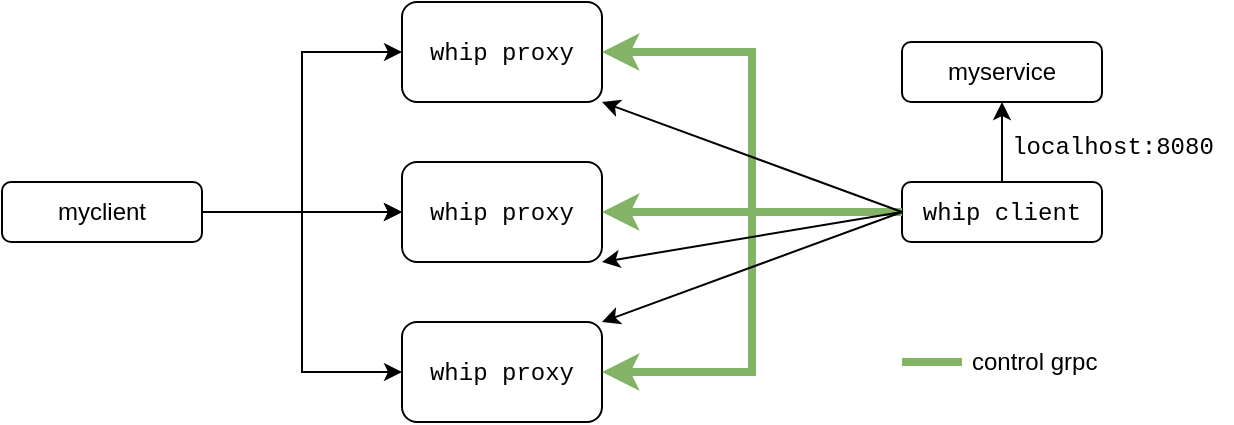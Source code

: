 <mxfile version="15.7.3" type="device"><diagram id="mn8MF2m9ZqsToB965dBk" name="Page-1"><mxGraphModel dx="863" dy="771" grid="1" gridSize="10" guides="1" tooltips="1" connect="1" arrows="1" fold="1" page="1" pageScale="1" pageWidth="850" pageHeight="1100" math="0" shadow="0"><root><mxCell id="0"/><mxCell id="1" parent="0"/><mxCell id="-UBGI943Jb1kI54zJhGu-1" value="myservice" style="rounded=1;whiteSpace=wrap;html=1;" vertex="1" parent="1"><mxGeometry x="530" y="240" width="100" height="30" as="geometry"/></mxCell><mxCell id="-UBGI943Jb1kI54zJhGu-2" value="&lt;font face=&quot;Courier New&quot;&gt;whip client&lt;/font&gt;" style="rounded=1;whiteSpace=wrap;html=1;" vertex="1" parent="1"><mxGeometry x="530" y="310" width="100" height="30" as="geometry"/></mxCell><mxCell id="-UBGI943Jb1kI54zJhGu-3" value="" style="endArrow=classic;html=1;rounded=0;fontFamily=Courier New;entryX=0.5;entryY=1;entryDx=0;entryDy=0;exitX=0.5;exitY=0;exitDx=0;exitDy=0;" edge="1" parent="1" source="-UBGI943Jb1kI54zJhGu-2" target="-UBGI943Jb1kI54zJhGu-1"><mxGeometry width="50" height="50" relative="1" as="geometry"><mxPoint x="380" y="390" as="sourcePoint"/><mxPoint x="430" y="340" as="targetPoint"/></mxGeometry></mxCell><mxCell id="-UBGI943Jb1kI54zJhGu-4" value="localhost:8080" style="text;html=1;resizable=0;autosize=1;align=center;verticalAlign=middle;points=[];fillColor=none;strokeColor=none;rounded=0;fontFamily=Courier New;" vertex="1" parent="1"><mxGeometry x="575" y="283" width="120" height="20" as="geometry"/></mxCell><mxCell id="-UBGI943Jb1kI54zJhGu-5" value="&lt;font face=&quot;Courier New&quot;&gt;whip proxy&lt;/font&gt;" style="rounded=1;whiteSpace=wrap;html=1;" vertex="1" parent="1"><mxGeometry x="280" y="220" width="100" height="50" as="geometry"/></mxCell><mxCell id="-UBGI943Jb1kI54zJhGu-8" value="&lt;span style=&quot;font-family: &amp;#34;courier new&amp;#34;&quot;&gt;whip proxy&lt;/span&gt;" style="rounded=1;whiteSpace=wrap;html=1;" vertex="1" parent="1"><mxGeometry x="280" y="300" width="100" height="50" as="geometry"/></mxCell><mxCell id="-UBGI943Jb1kI54zJhGu-9" value="&lt;span style=&quot;font-family: &amp;#34;courier new&amp;#34;&quot;&gt;whip proxy&lt;/span&gt;" style="rounded=1;whiteSpace=wrap;html=1;" vertex="1" parent="1"><mxGeometry x="280" y="380" width="100" height="50" as="geometry"/></mxCell><mxCell id="-UBGI943Jb1kI54zJhGu-12" value="" style="endArrow=classic;html=1;rounded=0;fontFamily=Courier New;edgeStyle=elbowEdgeStyle;entryX=1;entryY=0.5;entryDx=0;entryDy=0;exitX=0;exitY=0.5;exitDx=0;exitDy=0;strokeWidth=4;fillColor=#d5e8d4;strokeColor=#82b366;" edge="1" parent="1" source="-UBGI943Jb1kI54zJhGu-2" target="-UBGI943Jb1kI54zJhGu-5"><mxGeometry width="50" height="50" relative="1" as="geometry"><mxPoint x="400" y="430" as="sourcePoint"/><mxPoint x="420" y="250" as="targetPoint"/></mxGeometry></mxCell><mxCell id="-UBGI943Jb1kI54zJhGu-13" value="" style="endArrow=classic;html=1;rounded=0;fontFamily=Courier New;edgeStyle=elbowEdgeStyle;entryX=1;entryY=0.5;entryDx=0;entryDy=0;exitX=0;exitY=0.5;exitDx=0;exitDy=0;strokeWidth=4;fillColor=#d5e8d4;strokeColor=#82b366;" edge="1" parent="1" source="-UBGI943Jb1kI54zJhGu-2" target="-UBGI943Jb1kI54zJhGu-8"><mxGeometry width="50" height="50" relative="1" as="geometry"><mxPoint x="540" y="335" as="sourcePoint"/><mxPoint x="390" y="235" as="targetPoint"/></mxGeometry></mxCell><mxCell id="-UBGI943Jb1kI54zJhGu-14" value="" style="endArrow=classic;html=1;rounded=0;fontFamily=Courier New;edgeStyle=elbowEdgeStyle;entryX=1;entryY=0.5;entryDx=0;entryDy=0;exitX=0;exitY=0.5;exitDx=0;exitDy=0;strokeWidth=4;fillColor=#d5e8d4;strokeColor=#82b366;" edge="1" parent="1" source="-UBGI943Jb1kI54zJhGu-2" target="-UBGI943Jb1kI54zJhGu-9"><mxGeometry width="50" height="50" relative="1" as="geometry"><mxPoint x="550" y="345" as="sourcePoint"/><mxPoint x="400" y="245" as="targetPoint"/></mxGeometry></mxCell><mxCell id="-UBGI943Jb1kI54zJhGu-19" value="" style="edgeStyle=elbowEdgeStyle;rounded=0;orthogonalLoop=1;jettySize=auto;html=1;fontFamily=Courier New;strokeWidth=1;" edge="1" parent="1" source="-UBGI943Jb1kI54zJhGu-15" target="-UBGI943Jb1kI54zJhGu-8"><mxGeometry relative="1" as="geometry"/></mxCell><mxCell id="-UBGI943Jb1kI54zJhGu-15" value="myclient" style="rounded=1;whiteSpace=wrap;html=1;" vertex="1" parent="1"><mxGeometry x="80" y="310" width="100" height="30" as="geometry"/></mxCell><mxCell id="-UBGI943Jb1kI54zJhGu-16" value="" style="endArrow=classic;html=1;rounded=0;fontFamily=Courier New;strokeWidth=1;edgeStyle=elbowEdgeStyle;entryX=0;entryY=0.5;entryDx=0;entryDy=0;exitX=1;exitY=0.5;exitDx=0;exitDy=0;" edge="1" parent="1" source="-UBGI943Jb1kI54zJhGu-15" target="-UBGI943Jb1kI54zJhGu-5"><mxGeometry width="50" height="50" relative="1" as="geometry"><mxPoint x="200" y="350" as="sourcePoint"/><mxPoint x="250" y="300" as="targetPoint"/></mxGeometry></mxCell><mxCell id="-UBGI943Jb1kI54zJhGu-17" value="" style="endArrow=classic;html=1;rounded=0;fontFamily=Courier New;strokeWidth=1;edgeStyle=elbowEdgeStyle;entryX=0;entryY=0.5;entryDx=0;entryDy=0;exitX=1;exitY=0.5;exitDx=0;exitDy=0;" edge="1" parent="1" source="-UBGI943Jb1kI54zJhGu-15" target="-UBGI943Jb1kI54zJhGu-8"><mxGeometry width="50" height="50" relative="1" as="geometry"><mxPoint x="190" y="335" as="sourcePoint"/><mxPoint x="290" y="255" as="targetPoint"/></mxGeometry></mxCell><mxCell id="-UBGI943Jb1kI54zJhGu-18" value="" style="endArrow=classic;html=1;rounded=0;fontFamily=Courier New;strokeWidth=1;edgeStyle=elbowEdgeStyle;entryX=0;entryY=0.5;entryDx=0;entryDy=0;" edge="1" parent="1" source="-UBGI943Jb1kI54zJhGu-15" target="-UBGI943Jb1kI54zJhGu-9"><mxGeometry width="50" height="50" relative="1" as="geometry"><mxPoint x="180" y="330" as="sourcePoint"/><mxPoint x="300" y="265" as="targetPoint"/></mxGeometry></mxCell><mxCell id="-UBGI943Jb1kI54zJhGu-20" value="" style="endArrow=classic;html=1;rounded=0;fontFamily=Courier New;strokeWidth=1;exitX=0;exitY=0.5;exitDx=0;exitDy=0;entryX=1;entryY=1;entryDx=0;entryDy=0;" edge="1" parent="1" source="-UBGI943Jb1kI54zJhGu-2" target="-UBGI943Jb1kI54zJhGu-5"><mxGeometry width="50" height="50" relative="1" as="geometry"><mxPoint x="400" y="430" as="sourcePoint"/><mxPoint x="450" y="380" as="targetPoint"/></mxGeometry></mxCell><mxCell id="-UBGI943Jb1kI54zJhGu-21" value="" style="endArrow=classic;html=1;rounded=0;fontFamily=Courier New;strokeWidth=1;exitX=0;exitY=0.5;exitDx=0;exitDy=0;entryX=1;entryY=1;entryDx=0;entryDy=0;" edge="1" parent="1" source="-UBGI943Jb1kI54zJhGu-2" target="-UBGI943Jb1kI54zJhGu-8"><mxGeometry width="50" height="50" relative="1" as="geometry"><mxPoint x="540" y="335" as="sourcePoint"/><mxPoint x="390" y="280" as="targetPoint"/></mxGeometry></mxCell><mxCell id="-UBGI943Jb1kI54zJhGu-22" value="" style="endArrow=classic;html=1;rounded=0;fontFamily=Courier New;strokeWidth=1;exitX=0;exitY=0.5;exitDx=0;exitDy=0;entryX=1;entryY=0;entryDx=0;entryDy=0;" edge="1" parent="1" source="-UBGI943Jb1kI54zJhGu-2" target="-UBGI943Jb1kI54zJhGu-9"><mxGeometry width="50" height="50" relative="1" as="geometry"><mxPoint x="550" y="345" as="sourcePoint"/><mxPoint x="400" y="290" as="targetPoint"/></mxGeometry></mxCell><mxCell id="-UBGI943Jb1kI54zJhGu-23" value="" style="endArrow=none;html=1;rounded=0;fontFamily=Courier New;strokeWidth=4;fillColor=#d5e8d4;strokeColor=#82b366;" edge="1" parent="1"><mxGeometry width="50" height="50" relative="1" as="geometry"><mxPoint x="530" y="400" as="sourcePoint"/><mxPoint x="560" y="400" as="targetPoint"/></mxGeometry></mxCell><mxCell id="-UBGI943Jb1kI54zJhGu-24" value="&lt;font face=&quot;Helvetica&quot;&gt;control grpc&lt;/font&gt;" style="text;html=1;resizable=0;autosize=1;align=left;verticalAlign=middle;points=[];fillColor=none;strokeColor=none;rounded=0;fontFamily=Courier New;" vertex="1" parent="1"><mxGeometry x="563" y="390" width="80" height="20" as="geometry"/></mxCell></root></mxGraphModel></diagram></mxfile>